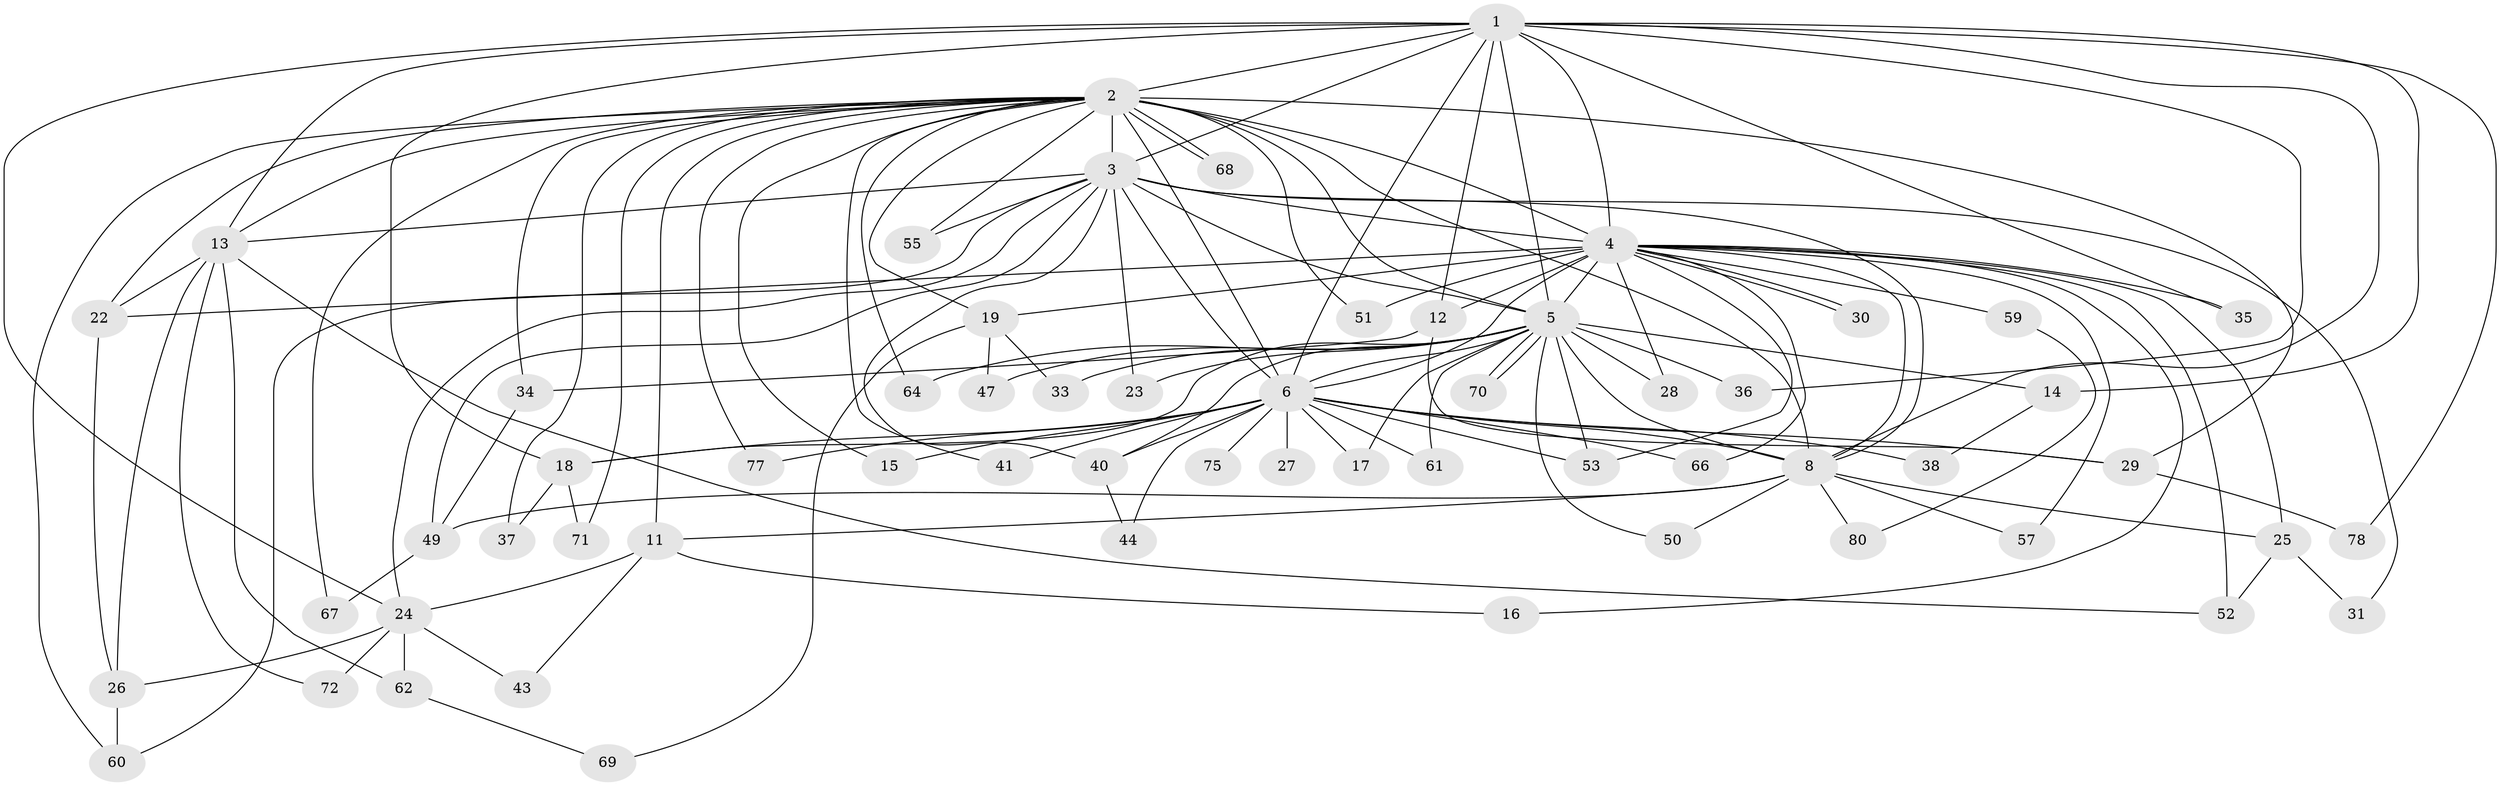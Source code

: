 // original degree distribution, {16: 0.0375, 29: 0.0125, 18: 0.025, 14: 0.0125, 15: 0.0125, 21: 0.0125, 19: 0.0125, 5: 0.025, 4: 0.1375, 7: 0.025, 2: 0.5625, 3: 0.125}
// Generated by graph-tools (version 1.1) at 2025/11/02/27/25 16:11:04]
// undirected, 60 vertices, 135 edges
graph export_dot {
graph [start="1"]
  node [color=gray90,style=filled];
  1 [super="+20"];
  2 [super="+32"];
  3 [super="+39"];
  4 [super="+10"];
  5 [super="+7"];
  6 [super="+9"];
  8 [super="+48"];
  11 [super="+45"];
  12 [super="+21"];
  13 [super="+46"];
  14 [super="+79"];
  15;
  16;
  17;
  18 [super="+56"];
  19;
  22 [super="+42"];
  23;
  24 [super="+63"];
  25;
  26;
  27;
  28;
  29 [super="+54"];
  30;
  31;
  33;
  34;
  35;
  36;
  37;
  38;
  40 [super="+65"];
  41;
  43;
  44;
  47;
  49 [super="+58"];
  50;
  51;
  52 [super="+76"];
  53 [super="+74"];
  55;
  57;
  59;
  60 [super="+73"];
  61;
  62;
  64;
  66;
  67;
  68;
  69;
  70;
  71;
  72;
  75;
  77;
  78;
  80;
  1 -- 2 [weight=2];
  1 -- 3;
  1 -- 4 [weight=2];
  1 -- 5 [weight=2];
  1 -- 6 [weight=2];
  1 -- 8;
  1 -- 12;
  1 -- 13;
  1 -- 14;
  1 -- 24;
  1 -- 35;
  1 -- 78;
  1 -- 36;
  1 -- 18;
  2 -- 3 [weight=2];
  2 -- 4 [weight=2];
  2 -- 5 [weight=2];
  2 -- 6 [weight=2];
  2 -- 8;
  2 -- 11;
  2 -- 15;
  2 -- 19;
  2 -- 34;
  2 -- 37;
  2 -- 41;
  2 -- 51;
  2 -- 55;
  2 -- 60;
  2 -- 64;
  2 -- 67;
  2 -- 68;
  2 -- 68;
  2 -- 71;
  2 -- 77;
  2 -- 13;
  2 -- 22;
  2 -- 29;
  3 -- 4 [weight=2];
  3 -- 5 [weight=2];
  3 -- 6 [weight=2];
  3 -- 8;
  3 -- 13;
  3 -- 23;
  3 -- 24;
  3 -- 31;
  3 -- 40;
  3 -- 49;
  3 -- 55;
  3 -- 60;
  4 -- 5 [weight=4];
  4 -- 6 [weight=4];
  4 -- 8 [weight=2];
  4 -- 16;
  4 -- 28;
  4 -- 30;
  4 -- 30;
  4 -- 35;
  4 -- 66;
  4 -- 12 [weight=2];
  4 -- 19;
  4 -- 51;
  4 -- 53;
  4 -- 22;
  4 -- 25;
  4 -- 59;
  4 -- 57;
  4 -- 52;
  5 -- 6 [weight=4];
  5 -- 8 [weight=2];
  5 -- 14 [weight=2];
  5 -- 28;
  5 -- 40;
  5 -- 47;
  5 -- 50;
  5 -- 64;
  5 -- 70;
  5 -- 70;
  5 -- 33;
  5 -- 36;
  5 -- 17;
  5 -- 18;
  5 -- 53;
  5 -- 23;
  5 -- 61;
  6 -- 8 [weight=3];
  6 -- 27 [weight=2];
  6 -- 66;
  6 -- 75 [weight=2];
  6 -- 77;
  6 -- 15;
  6 -- 17;
  6 -- 18;
  6 -- 29;
  6 -- 38;
  6 -- 41;
  6 -- 44;
  6 -- 61;
  6 -- 40;
  6 -- 53;
  8 -- 11;
  8 -- 25;
  8 -- 50;
  8 -- 80;
  8 -- 57;
  8 -- 49;
  11 -- 16;
  11 -- 43;
  11 -- 24;
  12 -- 34;
  12 -- 29;
  13 -- 22;
  13 -- 26;
  13 -- 62;
  13 -- 72;
  13 -- 52;
  14 -- 38;
  18 -- 37;
  18 -- 71;
  19 -- 33;
  19 -- 47;
  19 -- 69;
  22 -- 26;
  24 -- 43;
  24 -- 62;
  24 -- 72;
  24 -- 26;
  25 -- 31;
  25 -- 52;
  26 -- 60;
  29 -- 78;
  34 -- 49;
  40 -- 44;
  49 -- 67;
  59 -- 80;
  62 -- 69;
}
